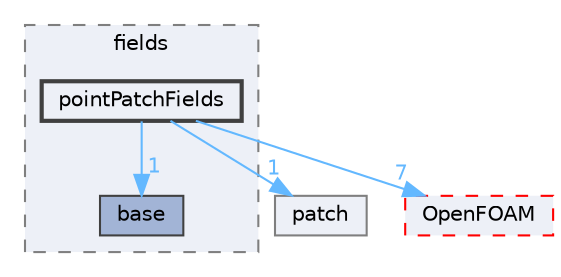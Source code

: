 digraph "src/finiteVolume/expressions/fields/pointPatchFields"
{
 // LATEX_PDF_SIZE
  bgcolor="transparent";
  edge [fontname=Helvetica,fontsize=10,labelfontname=Helvetica,labelfontsize=10];
  node [fontname=Helvetica,fontsize=10,shape=box,height=0.2,width=0.4];
  compound=true
  subgraph clusterdir_94e9d388d8c18aad033edbe21e3c244a {
    graph [ bgcolor="#edf0f7", pencolor="grey50", label="fields", fontname=Helvetica,fontsize=10 style="filled,dashed", URL="dir_94e9d388d8c18aad033edbe21e3c244a.html",tooltip=""]
  dir_3e84b121de6ab417f91aa031991d9123 [label="base", fillcolor="#a2b4d6", color="grey25", style="filled", URL="dir_3e84b121de6ab417f91aa031991d9123.html",tooltip=""];
  dir_d8ffa1475c96b969c430fff9c79e1e7a [label="pointPatchFields", fillcolor="#edf0f7", color="grey25", style="filled,bold", URL="dir_d8ffa1475c96b969c430fff9c79e1e7a.html",tooltip=""];
  }
  dir_6bbd0519651b483f986c0452fcb0469a [label="patch", fillcolor="#edf0f7", color="grey50", style="filled", URL="dir_6bbd0519651b483f986c0452fcb0469a.html",tooltip=""];
  dir_c5473ff19b20e6ec4dfe5c310b3778a8 [label="OpenFOAM", fillcolor="#edf0f7", color="red", style="filled,dashed", URL="dir_c5473ff19b20e6ec4dfe5c310b3778a8.html",tooltip=""];
  dir_d8ffa1475c96b969c430fff9c79e1e7a->dir_3e84b121de6ab417f91aa031991d9123 [headlabel="1", labeldistance=1.5 headhref="dir_002956_000195.html" href="dir_002956_000195.html" color="steelblue1" fontcolor="steelblue1"];
  dir_d8ffa1475c96b969c430fff9c79e1e7a->dir_6bbd0519651b483f986c0452fcb0469a [headlabel="1", labeldistance=1.5 headhref="dir_002956_002815.html" href="dir_002956_002815.html" color="steelblue1" fontcolor="steelblue1"];
  dir_d8ffa1475c96b969c430fff9c79e1e7a->dir_c5473ff19b20e6ec4dfe5c310b3778a8 [headlabel="7", labeldistance=1.5 headhref="dir_002956_002695.html" href="dir_002956_002695.html" color="steelblue1" fontcolor="steelblue1"];
}
